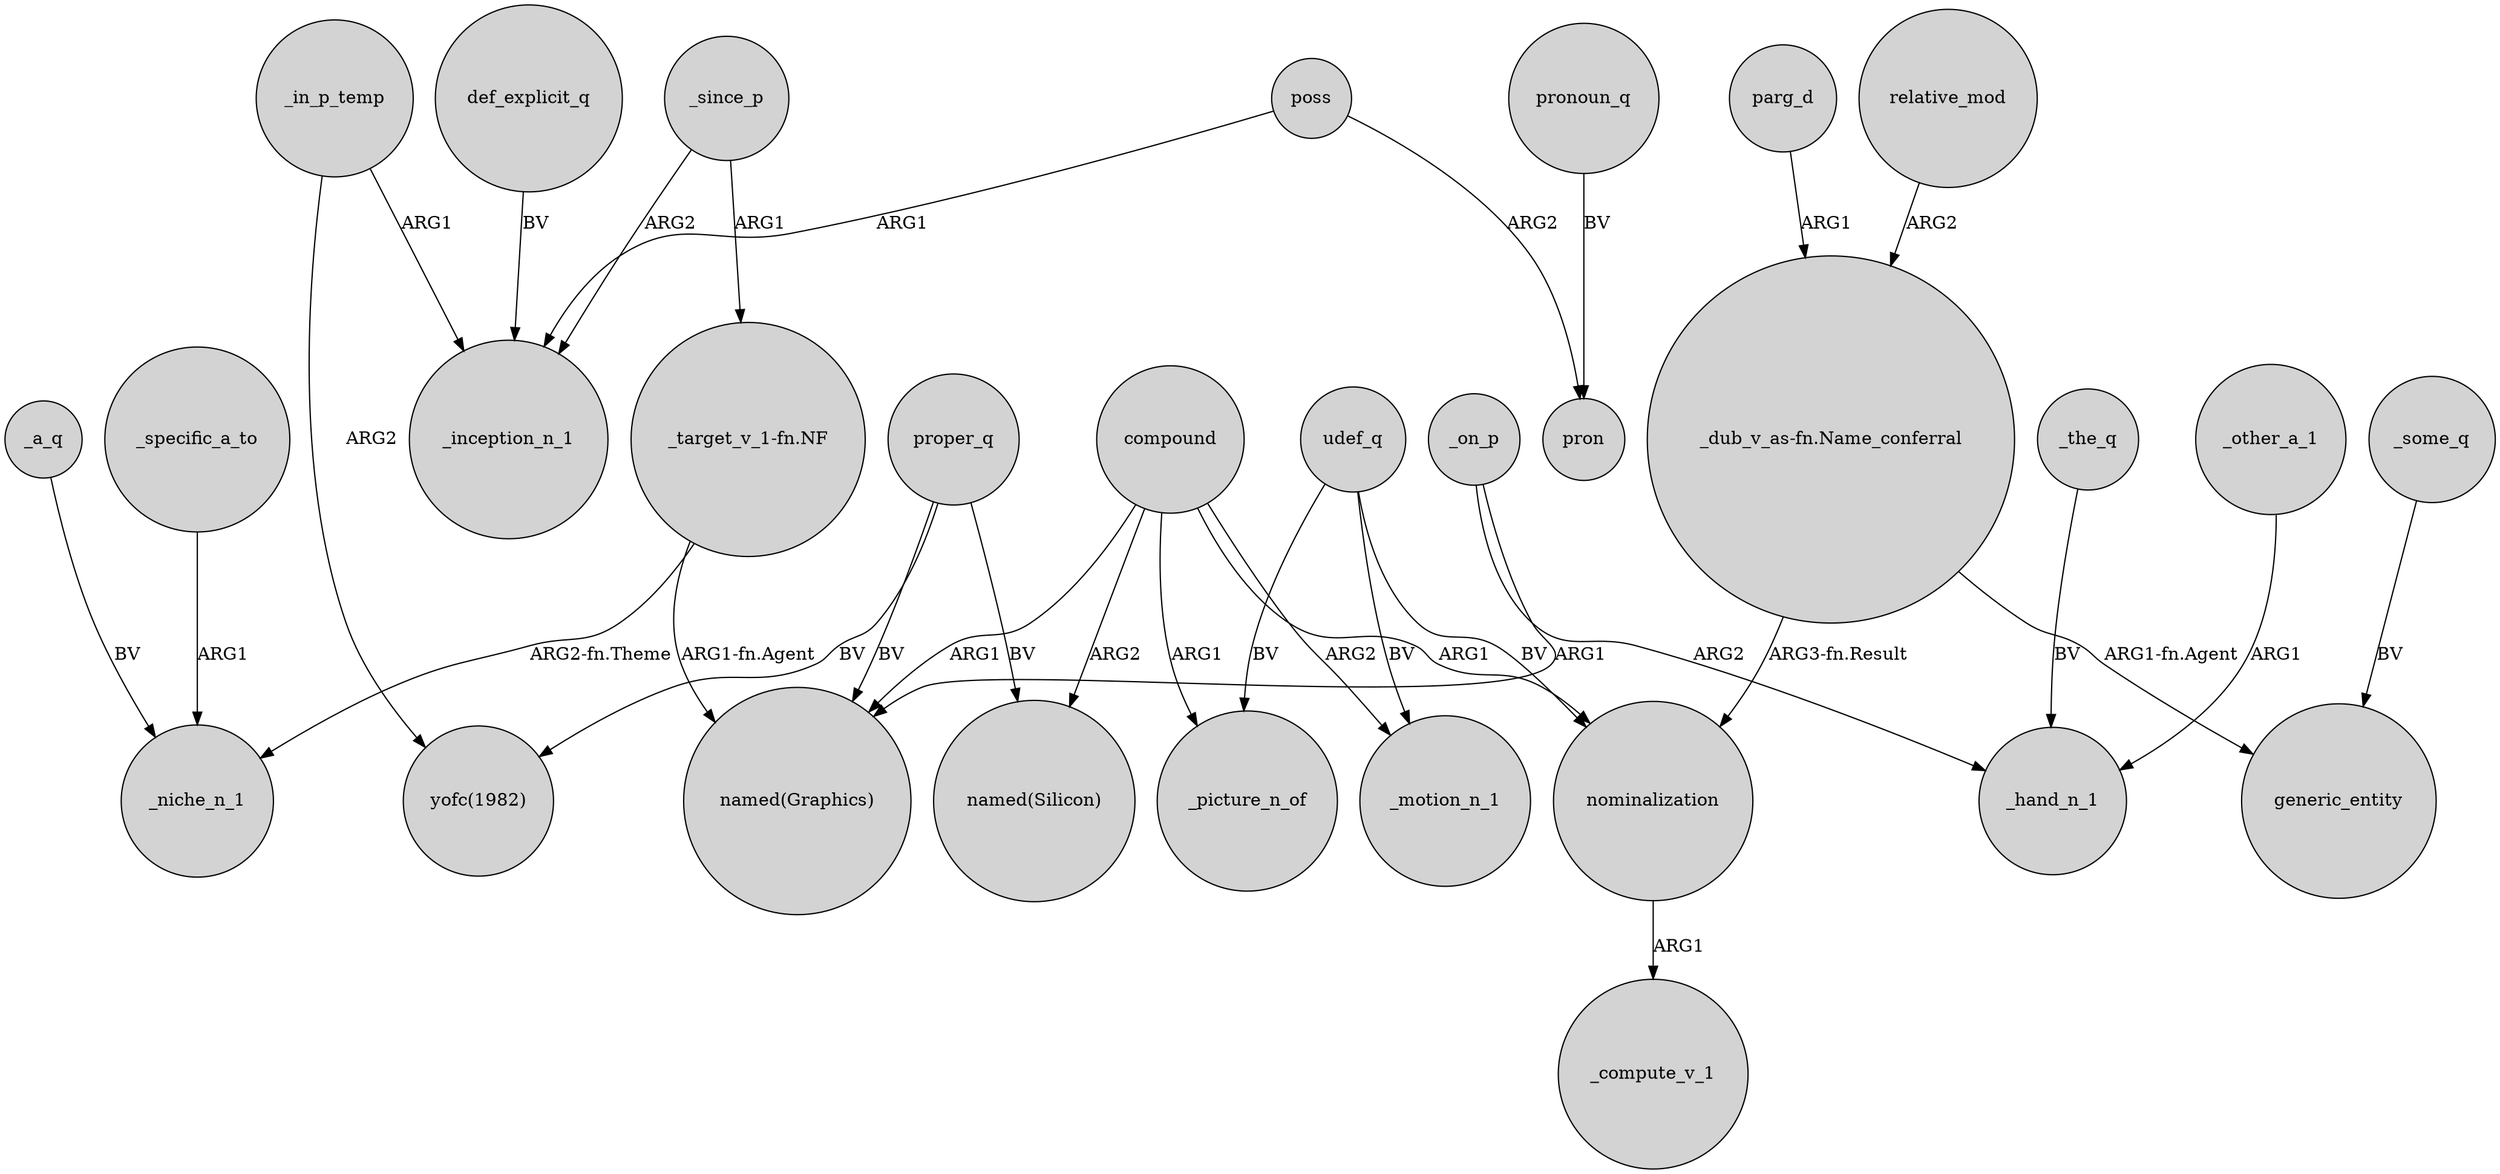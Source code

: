 digraph {
	node [shape=circle style=filled]
	proper_q -> "yofc(1982)" [label=BV]
	_since_p -> _inception_n_1 [label=ARG2]
	poss -> pron [label=ARG2]
	compound -> _motion_n_1 [label=ARG2]
	_specific_a_to -> _niche_n_1 [label=ARG1]
	_the_q -> _hand_n_1 [label=BV]
	compound -> _picture_n_of [label=ARG1]
	_since_p -> "_target_v_1-fn.NF" [label=ARG1]
	compound -> "named(Graphics)" [label=ARG1]
	_other_a_1 -> _hand_n_1 [label=ARG1]
	pronoun_q -> pron [label=BV]
	compound -> "named(Silicon)" [label=ARG2]
	def_explicit_q -> _inception_n_1 [label=BV]
	_in_p_temp -> _inception_n_1 [label=ARG1]
	udef_q -> _motion_n_1 [label=BV]
	"_target_v_1-fn.NF" -> _niche_n_1 [label="ARG2-fn.Theme"]
	proper_q -> "named(Graphics)" [label=BV]
	nominalization -> _compute_v_1 [label=ARG1]
	parg_d -> "_dub_v_as-fn.Name_conferral" [label=ARG1]
	udef_q -> _picture_n_of [label=BV]
	_some_q -> generic_entity [label=BV]
	_a_q -> _niche_n_1 [label=BV]
	udef_q -> nominalization [label=BV]
	_in_p_temp -> "yofc(1982)" [label=ARG2]
	_on_p -> "named(Graphics)" [label=ARG1]
	poss -> _inception_n_1 [label=ARG1]
	_on_p -> _hand_n_1 [label=ARG2]
	"_target_v_1-fn.NF" -> "named(Graphics)" [label="ARG1-fn.Agent"]
	proper_q -> "named(Silicon)" [label=BV]
	relative_mod -> "_dub_v_as-fn.Name_conferral" [label=ARG2]
	compound -> nominalization [label=ARG1]
	"_dub_v_as-fn.Name_conferral" -> nominalization [label="ARG3-fn.Result"]
	"_dub_v_as-fn.Name_conferral" -> generic_entity [label="ARG1-fn.Agent"]
}
